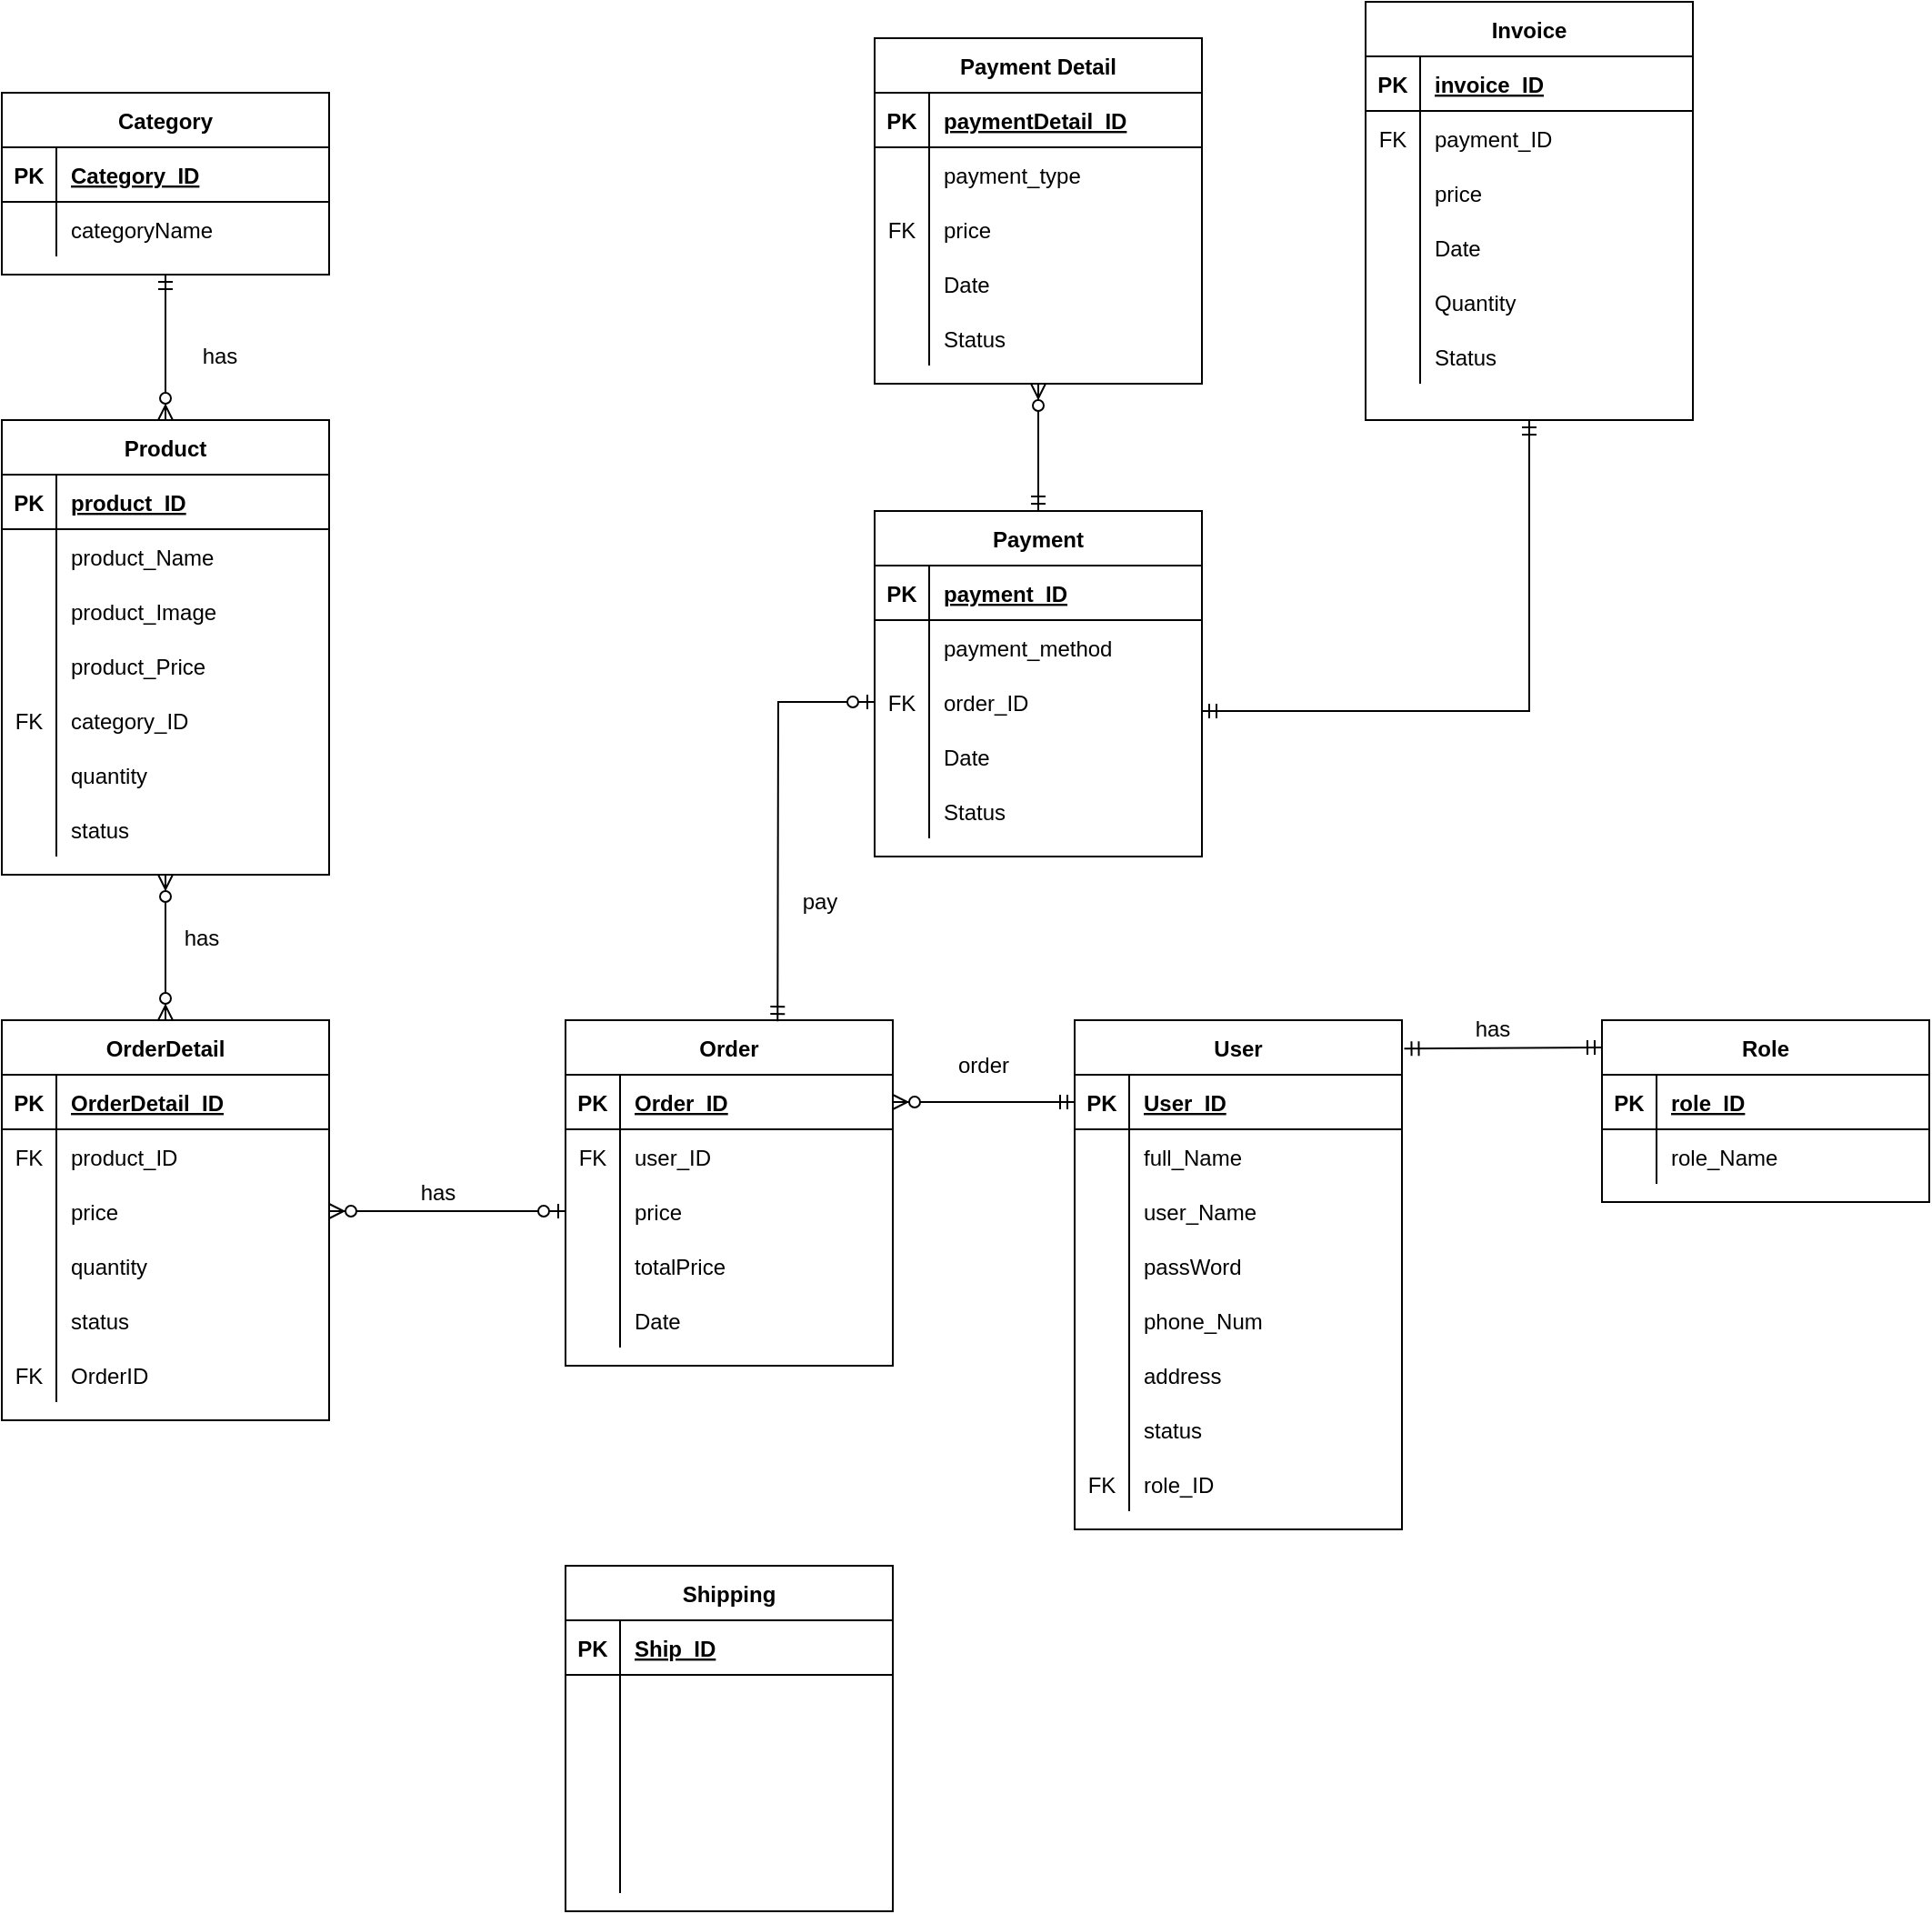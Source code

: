 <mxfile version="20.3.0" type="device"><diagram id="R2lEEEUBdFMjLlhIrx00" name="Page-1"><mxGraphModel dx="2674" dy="2202" grid="1" gridSize="10" guides="1" tooltips="1" connect="1" arrows="1" fold="1" page="1" pageScale="1" pageWidth="850" pageHeight="1100" math="0" shadow="0" extFonts="Permanent Marker^https://fonts.googleapis.com/css?family=Permanent+Marker"><root><mxCell id="0"/><mxCell id="1" parent="0"/><mxCell id="nQHau-YhQtWK9Ta2xFQl-48" value="User" style="shape=table;startSize=30;container=1;collapsible=1;childLayout=tableLayout;fixedRows=1;rowLines=0;fontStyle=1;align=center;resizeLast=1;" parent="1" vertex="1"><mxGeometry x="350" y="90" width="180" height="280" as="geometry"/></mxCell><mxCell id="nQHau-YhQtWK9Ta2xFQl-49" value="" style="shape=tableRow;horizontal=0;startSize=0;swimlaneHead=0;swimlaneBody=0;fillColor=none;collapsible=0;dropTarget=0;points=[[0,0.5],[1,0.5]];portConstraint=eastwest;top=0;left=0;right=0;bottom=1;" parent="nQHau-YhQtWK9Ta2xFQl-48" vertex="1"><mxGeometry y="30" width="180" height="30" as="geometry"/></mxCell><mxCell id="nQHau-YhQtWK9Ta2xFQl-50" value="PK" style="shape=partialRectangle;connectable=0;fillColor=none;top=0;left=0;bottom=0;right=0;fontStyle=1;overflow=hidden;" parent="nQHau-YhQtWK9Ta2xFQl-49" vertex="1"><mxGeometry width="30" height="30" as="geometry"><mxRectangle width="30" height="30" as="alternateBounds"/></mxGeometry></mxCell><mxCell id="nQHau-YhQtWK9Ta2xFQl-51" value="User_ID" style="shape=partialRectangle;connectable=0;fillColor=none;top=0;left=0;bottom=0;right=0;align=left;spacingLeft=6;fontStyle=5;overflow=hidden;" parent="nQHau-YhQtWK9Ta2xFQl-49" vertex="1"><mxGeometry x="30" width="150" height="30" as="geometry"><mxRectangle width="150" height="30" as="alternateBounds"/></mxGeometry></mxCell><mxCell id="nQHau-YhQtWK9Ta2xFQl-52" value="" style="shape=tableRow;horizontal=0;startSize=0;swimlaneHead=0;swimlaneBody=0;fillColor=none;collapsible=0;dropTarget=0;points=[[0,0.5],[1,0.5]];portConstraint=eastwest;top=0;left=0;right=0;bottom=0;" parent="nQHau-YhQtWK9Ta2xFQl-48" vertex="1"><mxGeometry y="60" width="180" height="30" as="geometry"/></mxCell><mxCell id="nQHau-YhQtWK9Ta2xFQl-53" value="" style="shape=partialRectangle;connectable=0;fillColor=none;top=0;left=0;bottom=0;right=0;editable=1;overflow=hidden;" parent="nQHau-YhQtWK9Ta2xFQl-52" vertex="1"><mxGeometry width="30" height="30" as="geometry"><mxRectangle width="30" height="30" as="alternateBounds"/></mxGeometry></mxCell><mxCell id="nQHau-YhQtWK9Ta2xFQl-54" value="full_Name" style="shape=partialRectangle;connectable=0;fillColor=none;top=0;left=0;bottom=0;right=0;align=left;spacingLeft=6;overflow=hidden;" parent="nQHau-YhQtWK9Ta2xFQl-52" vertex="1"><mxGeometry x="30" width="150" height="30" as="geometry"><mxRectangle width="150" height="30" as="alternateBounds"/></mxGeometry></mxCell><mxCell id="nQHau-YhQtWK9Ta2xFQl-55" value="" style="shape=tableRow;horizontal=0;startSize=0;swimlaneHead=0;swimlaneBody=0;fillColor=none;collapsible=0;dropTarget=0;points=[[0,0.5],[1,0.5]];portConstraint=eastwest;top=0;left=0;right=0;bottom=0;" parent="nQHau-YhQtWK9Ta2xFQl-48" vertex="1"><mxGeometry y="90" width="180" height="30" as="geometry"/></mxCell><mxCell id="nQHau-YhQtWK9Ta2xFQl-56" value="" style="shape=partialRectangle;connectable=0;fillColor=none;top=0;left=0;bottom=0;right=0;editable=1;overflow=hidden;" parent="nQHau-YhQtWK9Ta2xFQl-55" vertex="1"><mxGeometry width="30" height="30" as="geometry"><mxRectangle width="30" height="30" as="alternateBounds"/></mxGeometry></mxCell><mxCell id="nQHau-YhQtWK9Ta2xFQl-57" value="user_Name" style="shape=partialRectangle;connectable=0;fillColor=none;top=0;left=0;bottom=0;right=0;align=left;spacingLeft=6;overflow=hidden;" parent="nQHau-YhQtWK9Ta2xFQl-55" vertex="1"><mxGeometry x="30" width="150" height="30" as="geometry"><mxRectangle width="150" height="30" as="alternateBounds"/></mxGeometry></mxCell><mxCell id="nQHau-YhQtWK9Ta2xFQl-58" value="" style="shape=tableRow;horizontal=0;startSize=0;swimlaneHead=0;swimlaneBody=0;fillColor=none;collapsible=0;dropTarget=0;points=[[0,0.5],[1,0.5]];portConstraint=eastwest;top=0;left=0;right=0;bottom=0;" parent="nQHau-YhQtWK9Ta2xFQl-48" vertex="1"><mxGeometry y="120" width="180" height="30" as="geometry"/></mxCell><mxCell id="nQHau-YhQtWK9Ta2xFQl-59" value="" style="shape=partialRectangle;connectable=0;fillColor=none;top=0;left=0;bottom=0;right=0;editable=1;overflow=hidden;" parent="nQHau-YhQtWK9Ta2xFQl-58" vertex="1"><mxGeometry width="30" height="30" as="geometry"><mxRectangle width="30" height="30" as="alternateBounds"/></mxGeometry></mxCell><mxCell id="nQHau-YhQtWK9Ta2xFQl-60" value="passWord" style="shape=partialRectangle;connectable=0;fillColor=none;top=0;left=0;bottom=0;right=0;align=left;spacingLeft=6;overflow=hidden;" parent="nQHau-YhQtWK9Ta2xFQl-58" vertex="1"><mxGeometry x="30" width="150" height="30" as="geometry"><mxRectangle width="150" height="30" as="alternateBounds"/></mxGeometry></mxCell><mxCell id="nQHau-YhQtWK9Ta2xFQl-101" style="shape=tableRow;horizontal=0;startSize=0;swimlaneHead=0;swimlaneBody=0;fillColor=none;collapsible=0;dropTarget=0;points=[[0,0.5],[1,0.5]];portConstraint=eastwest;top=0;left=0;right=0;bottom=0;" parent="nQHau-YhQtWK9Ta2xFQl-48" vertex="1"><mxGeometry y="150" width="180" height="30" as="geometry"/></mxCell><mxCell id="nQHau-YhQtWK9Ta2xFQl-102" style="shape=partialRectangle;connectable=0;fillColor=none;top=0;left=0;bottom=0;right=0;editable=1;overflow=hidden;" parent="nQHau-YhQtWK9Ta2xFQl-101" vertex="1"><mxGeometry width="30" height="30" as="geometry"><mxRectangle width="30" height="30" as="alternateBounds"/></mxGeometry></mxCell><mxCell id="nQHau-YhQtWK9Ta2xFQl-103" value="phone_Num" style="shape=partialRectangle;connectable=0;fillColor=none;top=0;left=0;bottom=0;right=0;align=left;spacingLeft=6;overflow=hidden;" parent="nQHau-YhQtWK9Ta2xFQl-101" vertex="1"><mxGeometry x="30" width="150" height="30" as="geometry"><mxRectangle width="150" height="30" as="alternateBounds"/></mxGeometry></mxCell><mxCell id="nQHau-YhQtWK9Ta2xFQl-114" style="shape=tableRow;horizontal=0;startSize=0;swimlaneHead=0;swimlaneBody=0;fillColor=none;collapsible=0;dropTarget=0;points=[[0,0.5],[1,0.5]];portConstraint=eastwest;top=0;left=0;right=0;bottom=0;" parent="nQHau-YhQtWK9Ta2xFQl-48" vertex="1"><mxGeometry y="180" width="180" height="30" as="geometry"/></mxCell><mxCell id="nQHau-YhQtWK9Ta2xFQl-115" value="" style="shape=partialRectangle;connectable=0;fillColor=none;top=0;left=0;bottom=0;right=0;editable=1;overflow=hidden;" parent="nQHau-YhQtWK9Ta2xFQl-114" vertex="1"><mxGeometry width="30" height="30" as="geometry"><mxRectangle width="30" height="30" as="alternateBounds"/></mxGeometry></mxCell><mxCell id="nQHau-YhQtWK9Ta2xFQl-116" value="address" style="shape=partialRectangle;connectable=0;fillColor=none;top=0;left=0;bottom=0;right=0;align=left;spacingLeft=6;overflow=hidden;" parent="nQHau-YhQtWK9Ta2xFQl-114" vertex="1"><mxGeometry x="30" width="150" height="30" as="geometry"><mxRectangle width="150" height="30" as="alternateBounds"/></mxGeometry></mxCell><mxCell id="nQHau-YhQtWK9Ta2xFQl-243" style="shape=tableRow;horizontal=0;startSize=0;swimlaneHead=0;swimlaneBody=0;fillColor=none;collapsible=0;dropTarget=0;points=[[0,0.5],[1,0.5]];portConstraint=eastwest;top=0;left=0;right=0;bottom=0;" parent="nQHau-YhQtWK9Ta2xFQl-48" vertex="1"><mxGeometry y="210" width="180" height="30" as="geometry"/></mxCell><mxCell id="nQHau-YhQtWK9Ta2xFQl-244" style="shape=partialRectangle;connectable=0;fillColor=none;top=0;left=0;bottom=0;right=0;editable=1;overflow=hidden;" parent="nQHau-YhQtWK9Ta2xFQl-243" vertex="1"><mxGeometry width="30" height="30" as="geometry"><mxRectangle width="30" height="30" as="alternateBounds"/></mxGeometry></mxCell><mxCell id="nQHau-YhQtWK9Ta2xFQl-245" value="status" style="shape=partialRectangle;connectable=0;fillColor=none;top=0;left=0;bottom=0;right=0;align=left;spacingLeft=6;overflow=hidden;" parent="nQHau-YhQtWK9Ta2xFQl-243" vertex="1"><mxGeometry x="30" width="150" height="30" as="geometry"><mxRectangle width="150" height="30" as="alternateBounds"/></mxGeometry></mxCell><mxCell id="5biTeAyFyFYfoX3KLfM2-28" style="shape=tableRow;horizontal=0;startSize=0;swimlaneHead=0;swimlaneBody=0;fillColor=none;collapsible=0;dropTarget=0;points=[[0,0.5],[1,0.5]];portConstraint=eastwest;top=0;left=0;right=0;bottom=0;" parent="nQHau-YhQtWK9Ta2xFQl-48" vertex="1"><mxGeometry y="240" width="180" height="30" as="geometry"/></mxCell><mxCell id="5biTeAyFyFYfoX3KLfM2-29" value="FK" style="shape=partialRectangle;connectable=0;fillColor=none;top=0;left=0;bottom=0;right=0;editable=1;overflow=hidden;" parent="5biTeAyFyFYfoX3KLfM2-28" vertex="1"><mxGeometry width="30" height="30" as="geometry"><mxRectangle width="30" height="30" as="alternateBounds"/></mxGeometry></mxCell><mxCell id="5biTeAyFyFYfoX3KLfM2-30" value="role_ID" style="shape=partialRectangle;connectable=0;fillColor=none;top=0;left=0;bottom=0;right=0;align=left;spacingLeft=6;overflow=hidden;" parent="5biTeAyFyFYfoX3KLfM2-28" vertex="1"><mxGeometry x="30" width="150" height="30" as="geometry"><mxRectangle width="150" height="30" as="alternateBounds"/></mxGeometry></mxCell><mxCell id="nQHau-YhQtWK9Ta2xFQl-162" value="Product" style="shape=table;startSize=30;container=1;collapsible=1;childLayout=tableLayout;fixedRows=1;rowLines=0;fontStyle=1;align=center;resizeLast=1;" parent="1" vertex="1"><mxGeometry x="-240" y="-240" width="180" height="250" as="geometry"/></mxCell><mxCell id="nQHau-YhQtWK9Ta2xFQl-163" value="" style="shape=tableRow;horizontal=0;startSize=0;swimlaneHead=0;swimlaneBody=0;fillColor=none;collapsible=0;dropTarget=0;points=[[0,0.5],[1,0.5]];portConstraint=eastwest;top=0;left=0;right=0;bottom=1;" parent="nQHau-YhQtWK9Ta2xFQl-162" vertex="1"><mxGeometry y="30" width="180" height="30" as="geometry"/></mxCell><mxCell id="nQHau-YhQtWK9Ta2xFQl-164" value="PK" style="shape=partialRectangle;connectable=0;fillColor=none;top=0;left=0;bottom=0;right=0;fontStyle=1;overflow=hidden;" parent="nQHau-YhQtWK9Ta2xFQl-163" vertex="1"><mxGeometry width="30" height="30" as="geometry"><mxRectangle width="30" height="30" as="alternateBounds"/></mxGeometry></mxCell><mxCell id="nQHau-YhQtWK9Ta2xFQl-165" value="product_ID" style="shape=partialRectangle;connectable=0;fillColor=none;top=0;left=0;bottom=0;right=0;align=left;spacingLeft=6;fontStyle=5;overflow=hidden;" parent="nQHau-YhQtWK9Ta2xFQl-163" vertex="1"><mxGeometry x="30" width="150" height="30" as="geometry"><mxRectangle width="150" height="30" as="alternateBounds"/></mxGeometry></mxCell><mxCell id="nQHau-YhQtWK9Ta2xFQl-166" value="" style="shape=tableRow;horizontal=0;startSize=0;swimlaneHead=0;swimlaneBody=0;fillColor=none;collapsible=0;dropTarget=0;points=[[0,0.5],[1,0.5]];portConstraint=eastwest;top=0;left=0;right=0;bottom=0;" parent="nQHau-YhQtWK9Ta2xFQl-162" vertex="1"><mxGeometry y="60" width="180" height="30" as="geometry"/></mxCell><mxCell id="nQHau-YhQtWK9Ta2xFQl-167" value="" style="shape=partialRectangle;connectable=0;fillColor=none;top=0;left=0;bottom=0;right=0;editable=1;overflow=hidden;" parent="nQHau-YhQtWK9Ta2xFQl-166" vertex="1"><mxGeometry width="30" height="30" as="geometry"><mxRectangle width="30" height="30" as="alternateBounds"/></mxGeometry></mxCell><mxCell id="nQHau-YhQtWK9Ta2xFQl-168" value="product_Name" style="shape=partialRectangle;connectable=0;fillColor=none;top=0;left=0;bottom=0;right=0;align=left;spacingLeft=6;overflow=hidden;" parent="nQHau-YhQtWK9Ta2xFQl-166" vertex="1"><mxGeometry x="30" width="150" height="30" as="geometry"><mxRectangle width="150" height="30" as="alternateBounds"/></mxGeometry></mxCell><mxCell id="6aKstSNn5CZOHuJnrROP-1" style="shape=tableRow;horizontal=0;startSize=0;swimlaneHead=0;swimlaneBody=0;fillColor=none;collapsible=0;dropTarget=0;points=[[0,0.5],[1,0.5]];portConstraint=eastwest;top=0;left=0;right=0;bottom=0;" parent="nQHau-YhQtWK9Ta2xFQl-162" vertex="1"><mxGeometry y="90" width="180" height="30" as="geometry"/></mxCell><mxCell id="6aKstSNn5CZOHuJnrROP-2" style="shape=partialRectangle;connectable=0;fillColor=none;top=0;left=0;bottom=0;right=0;editable=1;overflow=hidden;" parent="6aKstSNn5CZOHuJnrROP-1" vertex="1"><mxGeometry width="30" height="30" as="geometry"><mxRectangle width="30" height="30" as="alternateBounds"/></mxGeometry></mxCell><mxCell id="6aKstSNn5CZOHuJnrROP-3" value="product_Image" style="shape=partialRectangle;connectable=0;fillColor=none;top=0;left=0;bottom=0;right=0;align=left;spacingLeft=6;overflow=hidden;" parent="6aKstSNn5CZOHuJnrROP-1" vertex="1"><mxGeometry x="30" width="150" height="30" as="geometry"><mxRectangle width="150" height="30" as="alternateBounds"/></mxGeometry></mxCell><mxCell id="nQHau-YhQtWK9Ta2xFQl-169" value="" style="shape=tableRow;horizontal=0;startSize=0;swimlaneHead=0;swimlaneBody=0;fillColor=none;collapsible=0;dropTarget=0;points=[[0,0.5],[1,0.5]];portConstraint=eastwest;top=0;left=0;right=0;bottom=0;" parent="nQHau-YhQtWK9Ta2xFQl-162" vertex="1"><mxGeometry y="120" width="180" height="30" as="geometry"/></mxCell><mxCell id="nQHau-YhQtWK9Ta2xFQl-170" value="" style="shape=partialRectangle;connectable=0;fillColor=none;top=0;left=0;bottom=0;right=0;editable=1;overflow=hidden;" parent="nQHau-YhQtWK9Ta2xFQl-169" vertex="1"><mxGeometry width="30" height="30" as="geometry"><mxRectangle width="30" height="30" as="alternateBounds"/></mxGeometry></mxCell><mxCell id="nQHau-YhQtWK9Ta2xFQl-171" value="product_Price" style="shape=partialRectangle;connectable=0;fillColor=none;top=0;left=0;bottom=0;right=0;align=left;spacingLeft=6;overflow=hidden;" parent="nQHau-YhQtWK9Ta2xFQl-169" vertex="1"><mxGeometry x="30" width="150" height="30" as="geometry"><mxRectangle width="150" height="30" as="alternateBounds"/></mxGeometry></mxCell><mxCell id="nQHau-YhQtWK9Ta2xFQl-236" style="shape=tableRow;horizontal=0;startSize=0;swimlaneHead=0;swimlaneBody=0;fillColor=none;collapsible=0;dropTarget=0;points=[[0,0.5],[1,0.5]];portConstraint=eastwest;top=0;left=0;right=0;bottom=0;" parent="nQHau-YhQtWK9Ta2xFQl-162" vertex="1"><mxGeometry y="150" width="180" height="30" as="geometry"/></mxCell><mxCell id="nQHau-YhQtWK9Ta2xFQl-237" value="FK" style="shape=partialRectangle;connectable=0;fillColor=none;top=0;left=0;bottom=0;right=0;editable=1;overflow=hidden;" parent="nQHau-YhQtWK9Ta2xFQl-236" vertex="1"><mxGeometry width="30" height="30" as="geometry"><mxRectangle width="30" height="30" as="alternateBounds"/></mxGeometry></mxCell><mxCell id="nQHau-YhQtWK9Ta2xFQl-238" value="category_ID" style="shape=partialRectangle;connectable=0;fillColor=none;top=0;left=0;bottom=0;right=0;align=left;spacingLeft=6;overflow=hidden;" parent="nQHau-YhQtWK9Ta2xFQl-236" vertex="1"><mxGeometry x="30" width="150" height="30" as="geometry"><mxRectangle width="150" height="30" as="alternateBounds"/></mxGeometry></mxCell><mxCell id="5biTeAyFyFYfoX3KLfM2-84" style="shape=tableRow;horizontal=0;startSize=0;swimlaneHead=0;swimlaneBody=0;fillColor=none;collapsible=0;dropTarget=0;points=[[0,0.5],[1,0.5]];portConstraint=eastwest;top=0;left=0;right=0;bottom=0;" parent="nQHau-YhQtWK9Ta2xFQl-162" vertex="1"><mxGeometry y="180" width="180" height="30" as="geometry"/></mxCell><mxCell id="5biTeAyFyFYfoX3KLfM2-85" style="shape=partialRectangle;connectable=0;fillColor=none;top=0;left=0;bottom=0;right=0;editable=1;overflow=hidden;" parent="5biTeAyFyFYfoX3KLfM2-84" vertex="1"><mxGeometry width="30" height="30" as="geometry"><mxRectangle width="30" height="30" as="alternateBounds"/></mxGeometry></mxCell><mxCell id="5biTeAyFyFYfoX3KLfM2-86" value="quantity" style="shape=partialRectangle;connectable=0;fillColor=none;top=0;left=0;bottom=0;right=0;align=left;spacingLeft=6;overflow=hidden;" parent="5biTeAyFyFYfoX3KLfM2-84" vertex="1"><mxGeometry x="30" width="150" height="30" as="geometry"><mxRectangle width="150" height="30" as="alternateBounds"/></mxGeometry></mxCell><mxCell id="5biTeAyFyFYfoX3KLfM2-81" style="shape=tableRow;horizontal=0;startSize=0;swimlaneHead=0;swimlaneBody=0;fillColor=none;collapsible=0;dropTarget=0;points=[[0,0.5],[1,0.5]];portConstraint=eastwest;top=0;left=0;right=0;bottom=0;" parent="nQHau-YhQtWK9Ta2xFQl-162" vertex="1"><mxGeometry y="210" width="180" height="30" as="geometry"/></mxCell><mxCell id="5biTeAyFyFYfoX3KLfM2-82" style="shape=partialRectangle;connectable=0;fillColor=none;top=0;left=0;bottom=0;right=0;editable=1;overflow=hidden;" parent="5biTeAyFyFYfoX3KLfM2-81" vertex="1"><mxGeometry width="30" height="30" as="geometry"><mxRectangle width="30" height="30" as="alternateBounds"/></mxGeometry></mxCell><mxCell id="5biTeAyFyFYfoX3KLfM2-83" value="status" style="shape=partialRectangle;connectable=0;fillColor=none;top=0;left=0;bottom=0;right=0;align=left;spacingLeft=6;overflow=hidden;" parent="5biTeAyFyFYfoX3KLfM2-81" vertex="1"><mxGeometry x="30" width="150" height="30" as="geometry"><mxRectangle width="150" height="30" as="alternateBounds"/></mxGeometry></mxCell><mxCell id="nQHau-YhQtWK9Ta2xFQl-200" value="has" style="text;html=1;strokeColor=none;fillColor=none;align=center;verticalAlign=middle;whiteSpace=wrap;rounded=0;rotation=0;" parent="1" vertex="1"><mxGeometry x="550" y="80" width="60" height="30" as="geometry"/></mxCell><mxCell id="nQHau-YhQtWK9Ta2xFQl-204" value="Category" style="shape=table;startSize=30;container=1;collapsible=1;childLayout=tableLayout;fixedRows=1;rowLines=0;fontStyle=1;align=center;resizeLast=1;" parent="1" vertex="1"><mxGeometry x="-240" y="-420" width="180" height="100" as="geometry"/></mxCell><mxCell id="nQHau-YhQtWK9Ta2xFQl-205" value="" style="shape=tableRow;horizontal=0;startSize=0;swimlaneHead=0;swimlaneBody=0;fillColor=none;collapsible=0;dropTarget=0;points=[[0,0.5],[1,0.5]];portConstraint=eastwest;top=0;left=0;right=0;bottom=1;" parent="nQHau-YhQtWK9Ta2xFQl-204" vertex="1"><mxGeometry y="30" width="180" height="30" as="geometry"/></mxCell><mxCell id="nQHau-YhQtWK9Ta2xFQl-206" value="PK" style="shape=partialRectangle;connectable=0;fillColor=none;top=0;left=0;bottom=0;right=0;fontStyle=1;overflow=hidden;" parent="nQHau-YhQtWK9Ta2xFQl-205" vertex="1"><mxGeometry width="30" height="30" as="geometry"><mxRectangle width="30" height="30" as="alternateBounds"/></mxGeometry></mxCell><mxCell id="nQHau-YhQtWK9Ta2xFQl-207" value="Category_ID" style="shape=partialRectangle;connectable=0;fillColor=none;top=0;left=0;bottom=0;right=0;align=left;spacingLeft=6;fontStyle=5;overflow=hidden;" parent="nQHau-YhQtWK9Ta2xFQl-205" vertex="1"><mxGeometry x="30" width="150" height="30" as="geometry"><mxRectangle width="150" height="30" as="alternateBounds"/></mxGeometry></mxCell><mxCell id="nQHau-YhQtWK9Ta2xFQl-208" value="" style="shape=tableRow;horizontal=0;startSize=0;swimlaneHead=0;swimlaneBody=0;fillColor=none;collapsible=0;dropTarget=0;points=[[0,0.5],[1,0.5]];portConstraint=eastwest;top=0;left=0;right=0;bottom=0;" parent="nQHau-YhQtWK9Ta2xFQl-204" vertex="1"><mxGeometry y="60" width="180" height="30" as="geometry"/></mxCell><mxCell id="nQHau-YhQtWK9Ta2xFQl-209" value="" style="shape=partialRectangle;connectable=0;fillColor=none;top=0;left=0;bottom=0;right=0;editable=1;overflow=hidden;" parent="nQHau-YhQtWK9Ta2xFQl-208" vertex="1"><mxGeometry width="30" height="30" as="geometry"><mxRectangle width="30" height="30" as="alternateBounds"/></mxGeometry></mxCell><mxCell id="nQHau-YhQtWK9Ta2xFQl-210" value="categoryName" style="shape=partialRectangle;connectable=0;fillColor=none;top=0;left=0;bottom=0;right=0;align=left;spacingLeft=6;overflow=hidden;" parent="nQHau-YhQtWK9Ta2xFQl-208" vertex="1"><mxGeometry x="30" width="150" height="30" as="geometry"><mxRectangle width="150" height="30" as="alternateBounds"/></mxGeometry></mxCell><mxCell id="nQHau-YhQtWK9Ta2xFQl-219" value="Payment" style="shape=table;startSize=30;container=1;collapsible=1;childLayout=tableLayout;fixedRows=1;rowLines=0;fontStyle=1;align=center;resizeLast=1;" parent="1" vertex="1"><mxGeometry x="240" y="-190" width="180" height="190" as="geometry"/></mxCell><mxCell id="nQHau-YhQtWK9Ta2xFQl-220" value="" style="shape=tableRow;horizontal=0;startSize=0;swimlaneHead=0;swimlaneBody=0;fillColor=none;collapsible=0;dropTarget=0;points=[[0,0.5],[1,0.5]];portConstraint=eastwest;top=0;left=0;right=0;bottom=1;" parent="nQHau-YhQtWK9Ta2xFQl-219" vertex="1"><mxGeometry y="30" width="180" height="30" as="geometry"/></mxCell><mxCell id="nQHau-YhQtWK9Ta2xFQl-221" value="PK" style="shape=partialRectangle;connectable=0;fillColor=none;top=0;left=0;bottom=0;right=0;fontStyle=1;overflow=hidden;" parent="nQHau-YhQtWK9Ta2xFQl-220" vertex="1"><mxGeometry width="30" height="30" as="geometry"><mxRectangle width="30" height="30" as="alternateBounds"/></mxGeometry></mxCell><mxCell id="nQHau-YhQtWK9Ta2xFQl-222" value="payment_ID" style="shape=partialRectangle;connectable=0;fillColor=none;top=0;left=0;bottom=0;right=0;align=left;spacingLeft=6;fontStyle=5;overflow=hidden;" parent="nQHau-YhQtWK9Ta2xFQl-220" vertex="1"><mxGeometry x="30" width="150" height="30" as="geometry"><mxRectangle width="150" height="30" as="alternateBounds"/></mxGeometry></mxCell><mxCell id="nQHau-YhQtWK9Ta2xFQl-223" value="" style="shape=tableRow;horizontal=0;startSize=0;swimlaneHead=0;swimlaneBody=0;fillColor=none;collapsible=0;dropTarget=0;points=[[0,0.5],[1,0.5]];portConstraint=eastwest;top=0;left=0;right=0;bottom=0;" parent="nQHau-YhQtWK9Ta2xFQl-219" vertex="1"><mxGeometry y="60" width="180" height="30" as="geometry"/></mxCell><mxCell id="nQHau-YhQtWK9Ta2xFQl-224" value="" style="shape=partialRectangle;connectable=0;fillColor=none;top=0;left=0;bottom=0;right=0;editable=1;overflow=hidden;" parent="nQHau-YhQtWK9Ta2xFQl-223" vertex="1"><mxGeometry width="30" height="30" as="geometry"><mxRectangle width="30" height="30" as="alternateBounds"/></mxGeometry></mxCell><mxCell id="nQHau-YhQtWK9Ta2xFQl-225" value="payment_method" style="shape=partialRectangle;connectable=0;fillColor=none;top=0;left=0;bottom=0;right=0;align=left;spacingLeft=6;overflow=hidden;" parent="nQHau-YhQtWK9Ta2xFQl-223" vertex="1"><mxGeometry x="30" width="150" height="30" as="geometry"><mxRectangle width="150" height="30" as="alternateBounds"/></mxGeometry></mxCell><mxCell id="nQHau-YhQtWK9Ta2xFQl-226" value="" style="shape=tableRow;horizontal=0;startSize=0;swimlaneHead=0;swimlaneBody=0;fillColor=none;collapsible=0;dropTarget=0;points=[[0,0.5],[1,0.5]];portConstraint=eastwest;top=0;left=0;right=0;bottom=0;" parent="nQHau-YhQtWK9Ta2xFQl-219" vertex="1"><mxGeometry y="90" width="180" height="30" as="geometry"/></mxCell><mxCell id="nQHau-YhQtWK9Ta2xFQl-227" value="FK" style="shape=partialRectangle;connectable=0;fillColor=none;top=0;left=0;bottom=0;right=0;editable=1;overflow=hidden;" parent="nQHau-YhQtWK9Ta2xFQl-226" vertex="1"><mxGeometry width="30" height="30" as="geometry"><mxRectangle width="30" height="30" as="alternateBounds"/></mxGeometry></mxCell><mxCell id="nQHau-YhQtWK9Ta2xFQl-228" value="order_ID" style="shape=partialRectangle;connectable=0;fillColor=none;top=0;left=0;bottom=0;right=0;align=left;spacingLeft=6;overflow=hidden;" parent="nQHau-YhQtWK9Ta2xFQl-226" vertex="1"><mxGeometry x="30" width="150" height="30" as="geometry"><mxRectangle width="150" height="30" as="alternateBounds"/></mxGeometry></mxCell><mxCell id="nQHau-YhQtWK9Ta2xFQl-271" style="shape=tableRow;horizontal=0;startSize=0;swimlaneHead=0;swimlaneBody=0;fillColor=none;collapsible=0;dropTarget=0;points=[[0,0.5],[1,0.5]];portConstraint=eastwest;top=0;left=0;right=0;bottom=0;" parent="nQHau-YhQtWK9Ta2xFQl-219" vertex="1"><mxGeometry y="120" width="180" height="30" as="geometry"/></mxCell><mxCell id="nQHau-YhQtWK9Ta2xFQl-272" value="" style="shape=partialRectangle;connectable=0;fillColor=none;top=0;left=0;bottom=0;right=0;editable=1;overflow=hidden;" parent="nQHau-YhQtWK9Ta2xFQl-271" vertex="1"><mxGeometry width="30" height="30" as="geometry"><mxRectangle width="30" height="30" as="alternateBounds"/></mxGeometry></mxCell><mxCell id="nQHau-YhQtWK9Ta2xFQl-273" value="Date" style="shape=partialRectangle;connectable=0;fillColor=none;top=0;left=0;bottom=0;right=0;align=left;spacingLeft=6;overflow=hidden;" parent="nQHau-YhQtWK9Ta2xFQl-271" vertex="1"><mxGeometry x="30" width="150" height="30" as="geometry"><mxRectangle width="150" height="30" as="alternateBounds"/></mxGeometry></mxCell><mxCell id="B22pRPwvncprZ_bNEkT2-1" style="shape=tableRow;horizontal=0;startSize=0;swimlaneHead=0;swimlaneBody=0;fillColor=none;collapsible=0;dropTarget=0;points=[[0,0.5],[1,0.5]];portConstraint=eastwest;top=0;left=0;right=0;bottom=0;" parent="nQHau-YhQtWK9Ta2xFQl-219" vertex="1"><mxGeometry y="150" width="180" height="30" as="geometry"/></mxCell><mxCell id="B22pRPwvncprZ_bNEkT2-2" style="shape=partialRectangle;connectable=0;fillColor=none;top=0;left=0;bottom=0;right=0;editable=1;overflow=hidden;" parent="B22pRPwvncprZ_bNEkT2-1" vertex="1"><mxGeometry width="30" height="30" as="geometry"><mxRectangle width="30" height="30" as="alternateBounds"/></mxGeometry></mxCell><mxCell id="B22pRPwvncprZ_bNEkT2-3" value="Status" style="shape=partialRectangle;connectable=0;fillColor=none;top=0;left=0;bottom=0;right=0;align=left;spacingLeft=6;overflow=hidden;" parent="B22pRPwvncprZ_bNEkT2-1" vertex="1"><mxGeometry x="30" width="150" height="30" as="geometry"><mxRectangle width="150" height="30" as="alternateBounds"/></mxGeometry></mxCell><mxCell id="nQHau-YhQtWK9Ta2xFQl-239" style="edgeStyle=none;rounded=0;orthogonalLoop=1;jettySize=auto;html=1;exitX=0.5;exitY=0;exitDx=0;exitDy=0;" parent="1" source="nQHau-YhQtWK9Ta2xFQl-204" target="nQHau-YhQtWK9Ta2xFQl-204" edge="1"><mxGeometry relative="1" as="geometry"/></mxCell><mxCell id="nQHau-YhQtWK9Ta2xFQl-255" value="OrderDetail" style="shape=table;startSize=30;container=1;collapsible=1;childLayout=tableLayout;fixedRows=1;rowLines=0;fontStyle=1;align=center;resizeLast=1;" parent="1" vertex="1"><mxGeometry x="-240" y="90" width="180" height="220" as="geometry"/></mxCell><mxCell id="nQHau-YhQtWK9Ta2xFQl-256" value="" style="shape=tableRow;horizontal=0;startSize=0;swimlaneHead=0;swimlaneBody=0;fillColor=none;collapsible=0;dropTarget=0;points=[[0,0.5],[1,0.5]];portConstraint=eastwest;top=0;left=0;right=0;bottom=1;" parent="nQHau-YhQtWK9Ta2xFQl-255" vertex="1"><mxGeometry y="30" width="180" height="30" as="geometry"/></mxCell><mxCell id="nQHau-YhQtWK9Ta2xFQl-257" value="PK" style="shape=partialRectangle;connectable=0;fillColor=none;top=0;left=0;bottom=0;right=0;fontStyle=1;overflow=hidden;" parent="nQHau-YhQtWK9Ta2xFQl-256" vertex="1"><mxGeometry width="30" height="30" as="geometry"><mxRectangle width="30" height="30" as="alternateBounds"/></mxGeometry></mxCell><mxCell id="nQHau-YhQtWK9Ta2xFQl-258" value="OrderDetail_ID" style="shape=partialRectangle;connectable=0;fillColor=none;top=0;left=0;bottom=0;right=0;align=left;spacingLeft=6;fontStyle=5;overflow=hidden;" parent="nQHau-YhQtWK9Ta2xFQl-256" vertex="1"><mxGeometry x="30" width="150" height="30" as="geometry"><mxRectangle width="150" height="30" as="alternateBounds"/></mxGeometry></mxCell><mxCell id="nQHau-YhQtWK9Ta2xFQl-259" value="" style="shape=tableRow;horizontal=0;startSize=0;swimlaneHead=0;swimlaneBody=0;fillColor=none;collapsible=0;dropTarget=0;points=[[0,0.5],[1,0.5]];portConstraint=eastwest;top=0;left=0;right=0;bottom=0;" parent="nQHau-YhQtWK9Ta2xFQl-255" vertex="1"><mxGeometry y="60" width="180" height="30" as="geometry"/></mxCell><mxCell id="nQHau-YhQtWK9Ta2xFQl-260" value="FK" style="shape=partialRectangle;connectable=0;fillColor=none;top=0;left=0;bottom=0;right=0;editable=1;overflow=hidden;" parent="nQHau-YhQtWK9Ta2xFQl-259" vertex="1"><mxGeometry width="30" height="30" as="geometry"><mxRectangle width="30" height="30" as="alternateBounds"/></mxGeometry></mxCell><mxCell id="nQHau-YhQtWK9Ta2xFQl-261" value="product_ID" style="shape=partialRectangle;connectable=0;fillColor=none;top=0;left=0;bottom=0;right=0;align=left;spacingLeft=6;overflow=hidden;" parent="nQHau-YhQtWK9Ta2xFQl-259" vertex="1"><mxGeometry x="30" width="150" height="30" as="geometry"><mxRectangle width="150" height="30" as="alternateBounds"/></mxGeometry></mxCell><mxCell id="nQHau-YhQtWK9Ta2xFQl-262" value="" style="shape=tableRow;horizontal=0;startSize=0;swimlaneHead=0;swimlaneBody=0;fillColor=none;collapsible=0;dropTarget=0;points=[[0,0.5],[1,0.5]];portConstraint=eastwest;top=0;left=0;right=0;bottom=0;" parent="nQHau-YhQtWK9Ta2xFQl-255" vertex="1"><mxGeometry y="90" width="180" height="30" as="geometry"/></mxCell><mxCell id="nQHau-YhQtWK9Ta2xFQl-263" value="" style="shape=partialRectangle;connectable=0;fillColor=none;top=0;left=0;bottom=0;right=0;editable=1;overflow=hidden;" parent="nQHau-YhQtWK9Ta2xFQl-262" vertex="1"><mxGeometry width="30" height="30" as="geometry"><mxRectangle width="30" height="30" as="alternateBounds"/></mxGeometry></mxCell><mxCell id="nQHau-YhQtWK9Ta2xFQl-264" value="price" style="shape=partialRectangle;connectable=0;fillColor=none;top=0;left=0;bottom=0;right=0;align=left;spacingLeft=6;overflow=hidden;" parent="nQHau-YhQtWK9Ta2xFQl-262" vertex="1"><mxGeometry x="30" width="150" height="30" as="geometry"><mxRectangle width="150" height="30" as="alternateBounds"/></mxGeometry></mxCell><mxCell id="nQHau-YhQtWK9Ta2xFQl-265" value="" style="shape=tableRow;horizontal=0;startSize=0;swimlaneHead=0;swimlaneBody=0;fillColor=none;collapsible=0;dropTarget=0;points=[[0,0.5],[1,0.5]];portConstraint=eastwest;top=0;left=0;right=0;bottom=0;" parent="nQHau-YhQtWK9Ta2xFQl-255" vertex="1"><mxGeometry y="120" width="180" height="30" as="geometry"/></mxCell><mxCell id="nQHau-YhQtWK9Ta2xFQl-266" value="" style="shape=partialRectangle;connectable=0;fillColor=none;top=0;left=0;bottom=0;right=0;editable=1;overflow=hidden;" parent="nQHau-YhQtWK9Ta2xFQl-265" vertex="1"><mxGeometry width="30" height="30" as="geometry"><mxRectangle width="30" height="30" as="alternateBounds"/></mxGeometry></mxCell><mxCell id="nQHau-YhQtWK9Ta2xFQl-267" value="quantity" style="shape=partialRectangle;connectable=0;fillColor=none;top=0;left=0;bottom=0;right=0;align=left;spacingLeft=6;overflow=hidden;" parent="nQHau-YhQtWK9Ta2xFQl-265" vertex="1"><mxGeometry x="30" width="150" height="30" as="geometry"><mxRectangle width="150" height="30" as="alternateBounds"/></mxGeometry></mxCell><mxCell id="nQHau-YhQtWK9Ta2xFQl-268" style="shape=tableRow;horizontal=0;startSize=0;swimlaneHead=0;swimlaneBody=0;fillColor=none;collapsible=0;dropTarget=0;points=[[0,0.5],[1,0.5]];portConstraint=eastwest;top=0;left=0;right=0;bottom=0;" parent="nQHau-YhQtWK9Ta2xFQl-255" vertex="1"><mxGeometry y="150" width="180" height="30" as="geometry"/></mxCell><mxCell id="nQHau-YhQtWK9Ta2xFQl-269" style="shape=partialRectangle;connectable=0;fillColor=none;top=0;left=0;bottom=0;right=0;editable=1;overflow=hidden;" parent="nQHau-YhQtWK9Ta2xFQl-268" vertex="1"><mxGeometry width="30" height="30" as="geometry"><mxRectangle width="30" height="30" as="alternateBounds"/></mxGeometry></mxCell><mxCell id="nQHau-YhQtWK9Ta2xFQl-270" value="status" style="shape=partialRectangle;connectable=0;fillColor=none;top=0;left=0;bottom=0;right=0;align=left;spacingLeft=6;overflow=hidden;" parent="nQHau-YhQtWK9Ta2xFQl-268" vertex="1"><mxGeometry x="30" width="150" height="30" as="geometry"><mxRectangle width="150" height="30" as="alternateBounds"/></mxGeometry></mxCell><mxCell id="5biTeAyFyFYfoX3KLfM2-78" style="shape=tableRow;horizontal=0;startSize=0;swimlaneHead=0;swimlaneBody=0;fillColor=none;collapsible=0;dropTarget=0;points=[[0,0.5],[1,0.5]];portConstraint=eastwest;top=0;left=0;right=0;bottom=0;" parent="nQHau-YhQtWK9Ta2xFQl-255" vertex="1"><mxGeometry y="180" width="180" height="30" as="geometry"/></mxCell><mxCell id="5biTeAyFyFYfoX3KLfM2-79" value="FK" style="shape=partialRectangle;connectable=0;fillColor=none;top=0;left=0;bottom=0;right=0;editable=1;overflow=hidden;" parent="5biTeAyFyFYfoX3KLfM2-78" vertex="1"><mxGeometry width="30" height="30" as="geometry"><mxRectangle width="30" height="30" as="alternateBounds"/></mxGeometry></mxCell><mxCell id="5biTeAyFyFYfoX3KLfM2-80" value="OrderID" style="shape=partialRectangle;connectable=0;fillColor=none;top=0;left=0;bottom=0;right=0;align=left;spacingLeft=6;overflow=hidden;" parent="5biTeAyFyFYfoX3KLfM2-78" vertex="1"><mxGeometry x="30" width="150" height="30" as="geometry"><mxRectangle width="150" height="30" as="alternateBounds"/></mxGeometry></mxCell><mxCell id="5biTeAyFyFYfoX3KLfM2-3" value="Role" style="shape=table;startSize=30;container=1;collapsible=1;childLayout=tableLayout;fixedRows=1;rowLines=0;fontStyle=1;align=center;resizeLast=1;" parent="1" vertex="1"><mxGeometry x="640" y="90" width="180" height="100" as="geometry"/></mxCell><mxCell id="5biTeAyFyFYfoX3KLfM2-4" value="" style="shape=tableRow;horizontal=0;startSize=0;swimlaneHead=0;swimlaneBody=0;fillColor=none;collapsible=0;dropTarget=0;points=[[0,0.5],[1,0.5]];portConstraint=eastwest;top=0;left=0;right=0;bottom=1;" parent="5biTeAyFyFYfoX3KLfM2-3" vertex="1"><mxGeometry y="30" width="180" height="30" as="geometry"/></mxCell><mxCell id="5biTeAyFyFYfoX3KLfM2-5" value="PK" style="shape=partialRectangle;connectable=0;fillColor=none;top=0;left=0;bottom=0;right=0;fontStyle=1;overflow=hidden;" parent="5biTeAyFyFYfoX3KLfM2-4" vertex="1"><mxGeometry width="30" height="30" as="geometry"><mxRectangle width="30" height="30" as="alternateBounds"/></mxGeometry></mxCell><mxCell id="5biTeAyFyFYfoX3KLfM2-6" value="role_ID" style="shape=partialRectangle;connectable=0;fillColor=none;top=0;left=0;bottom=0;right=0;align=left;spacingLeft=6;fontStyle=5;overflow=hidden;" parent="5biTeAyFyFYfoX3KLfM2-4" vertex="1"><mxGeometry x="30" width="150" height="30" as="geometry"><mxRectangle width="150" height="30" as="alternateBounds"/></mxGeometry></mxCell><mxCell id="5biTeAyFyFYfoX3KLfM2-7" value="" style="shape=tableRow;horizontal=0;startSize=0;swimlaneHead=0;swimlaneBody=0;fillColor=none;collapsible=0;dropTarget=0;points=[[0,0.5],[1,0.5]];portConstraint=eastwest;top=0;left=0;right=0;bottom=0;" parent="5biTeAyFyFYfoX3KLfM2-3" vertex="1"><mxGeometry y="60" width="180" height="30" as="geometry"/></mxCell><mxCell id="5biTeAyFyFYfoX3KLfM2-8" value="" style="shape=partialRectangle;connectable=0;fillColor=none;top=0;left=0;bottom=0;right=0;editable=1;overflow=hidden;" parent="5biTeAyFyFYfoX3KLfM2-7" vertex="1"><mxGeometry width="30" height="30" as="geometry"><mxRectangle width="30" height="30" as="alternateBounds"/></mxGeometry></mxCell><mxCell id="5biTeAyFyFYfoX3KLfM2-9" value="role_Name" style="shape=partialRectangle;connectable=0;fillColor=none;top=0;left=0;bottom=0;right=0;align=left;spacingLeft=6;overflow=hidden;" parent="5biTeAyFyFYfoX3KLfM2-7" vertex="1"><mxGeometry x="30" width="150" height="30" as="geometry"><mxRectangle width="150" height="30" as="alternateBounds"/></mxGeometry></mxCell><mxCell id="5biTeAyFyFYfoX3KLfM2-32" value="" style="fontSize=12;html=1;endArrow=ERmandOne;startArrow=ERmandOne;rounded=0;exitX=1.007;exitY=0.056;exitDx=0;exitDy=0;exitPerimeter=0;" parent="1" source="nQHau-YhQtWK9Ta2xFQl-48" edge="1"><mxGeometry width="100" height="100" relative="1" as="geometry"><mxPoint x="540" y="205" as="sourcePoint"/><mxPoint x="640" y="105" as="targetPoint"/></mxGeometry></mxCell><mxCell id="5biTeAyFyFYfoX3KLfM2-58" value="Order" style="shape=table;startSize=30;container=1;collapsible=1;childLayout=tableLayout;fixedRows=1;rowLines=0;fontStyle=1;align=center;resizeLast=1;" parent="1" vertex="1"><mxGeometry x="70" y="90" width="180" height="190" as="geometry"/></mxCell><mxCell id="5biTeAyFyFYfoX3KLfM2-59" value="" style="shape=tableRow;horizontal=0;startSize=0;swimlaneHead=0;swimlaneBody=0;fillColor=none;collapsible=0;dropTarget=0;points=[[0,0.5],[1,0.5]];portConstraint=eastwest;top=0;left=0;right=0;bottom=1;" parent="5biTeAyFyFYfoX3KLfM2-58" vertex="1"><mxGeometry y="30" width="180" height="30" as="geometry"/></mxCell><mxCell id="5biTeAyFyFYfoX3KLfM2-60" value="PK" style="shape=partialRectangle;connectable=0;fillColor=none;top=0;left=0;bottom=0;right=0;fontStyle=1;overflow=hidden;" parent="5biTeAyFyFYfoX3KLfM2-59" vertex="1"><mxGeometry width="30" height="30" as="geometry"><mxRectangle width="30" height="30" as="alternateBounds"/></mxGeometry></mxCell><mxCell id="5biTeAyFyFYfoX3KLfM2-61" value="Order_ID" style="shape=partialRectangle;connectable=0;fillColor=none;top=0;left=0;bottom=0;right=0;align=left;spacingLeft=6;fontStyle=5;overflow=hidden;" parent="5biTeAyFyFYfoX3KLfM2-59" vertex="1"><mxGeometry x="30" width="150" height="30" as="geometry"><mxRectangle width="150" height="30" as="alternateBounds"/></mxGeometry></mxCell><mxCell id="5biTeAyFyFYfoX3KLfM2-65" value="" style="shape=tableRow;horizontal=0;startSize=0;swimlaneHead=0;swimlaneBody=0;fillColor=none;collapsible=0;dropTarget=0;points=[[0,0.5],[1,0.5]];portConstraint=eastwest;top=0;left=0;right=0;bottom=0;" parent="5biTeAyFyFYfoX3KLfM2-58" vertex="1"><mxGeometry y="60" width="180" height="30" as="geometry"/></mxCell><mxCell id="5biTeAyFyFYfoX3KLfM2-66" value="FK" style="shape=partialRectangle;connectable=0;fillColor=none;top=0;left=0;bottom=0;right=0;editable=1;overflow=hidden;" parent="5biTeAyFyFYfoX3KLfM2-65" vertex="1"><mxGeometry width="30" height="30" as="geometry"><mxRectangle width="30" height="30" as="alternateBounds"/></mxGeometry></mxCell><mxCell id="5biTeAyFyFYfoX3KLfM2-67" value="user_ID" style="shape=partialRectangle;connectable=0;fillColor=none;top=0;left=0;bottom=0;right=0;align=left;spacingLeft=6;overflow=hidden;" parent="5biTeAyFyFYfoX3KLfM2-65" vertex="1"><mxGeometry x="30" width="150" height="30" as="geometry"><mxRectangle width="150" height="30" as="alternateBounds"/></mxGeometry></mxCell><mxCell id="5biTeAyFyFYfoX3KLfM2-71" style="shape=tableRow;horizontal=0;startSize=0;swimlaneHead=0;swimlaneBody=0;fillColor=none;collapsible=0;dropTarget=0;points=[[0,0.5],[1,0.5]];portConstraint=eastwest;top=0;left=0;right=0;bottom=0;" parent="5biTeAyFyFYfoX3KLfM2-58" vertex="1"><mxGeometry y="90" width="180" height="30" as="geometry"/></mxCell><mxCell id="5biTeAyFyFYfoX3KLfM2-72" style="shape=partialRectangle;connectable=0;fillColor=none;top=0;left=0;bottom=0;right=0;editable=1;overflow=hidden;" parent="5biTeAyFyFYfoX3KLfM2-71" vertex="1"><mxGeometry width="30" height="30" as="geometry"><mxRectangle width="30" height="30" as="alternateBounds"/></mxGeometry></mxCell><mxCell id="5biTeAyFyFYfoX3KLfM2-73" value="price" style="shape=partialRectangle;connectable=0;fillColor=none;top=0;left=0;bottom=0;right=0;align=left;spacingLeft=6;overflow=hidden;" parent="5biTeAyFyFYfoX3KLfM2-71" vertex="1"><mxGeometry x="30" width="150" height="30" as="geometry"><mxRectangle width="150" height="30" as="alternateBounds"/></mxGeometry></mxCell><mxCell id="5biTeAyFyFYfoX3KLfM2-68" style="shape=tableRow;horizontal=0;startSize=0;swimlaneHead=0;swimlaneBody=0;fillColor=none;collapsible=0;dropTarget=0;points=[[0,0.5],[1,0.5]];portConstraint=eastwest;top=0;left=0;right=0;bottom=0;" parent="5biTeAyFyFYfoX3KLfM2-58" vertex="1"><mxGeometry y="120" width="180" height="30" as="geometry"/></mxCell><mxCell id="5biTeAyFyFYfoX3KLfM2-69" style="shape=partialRectangle;connectable=0;fillColor=none;top=0;left=0;bottom=0;right=0;editable=1;overflow=hidden;" parent="5biTeAyFyFYfoX3KLfM2-68" vertex="1"><mxGeometry width="30" height="30" as="geometry"><mxRectangle width="30" height="30" as="alternateBounds"/></mxGeometry></mxCell><mxCell id="5biTeAyFyFYfoX3KLfM2-70" value="totalPrice" style="shape=partialRectangle;connectable=0;fillColor=none;top=0;left=0;bottom=0;right=0;align=left;spacingLeft=6;overflow=hidden;" parent="5biTeAyFyFYfoX3KLfM2-68" vertex="1"><mxGeometry x="30" width="150" height="30" as="geometry"><mxRectangle width="150" height="30" as="alternateBounds"/></mxGeometry></mxCell><mxCell id="5biTeAyFyFYfoX3KLfM2-90" style="shape=tableRow;horizontal=0;startSize=0;swimlaneHead=0;swimlaneBody=0;fillColor=none;collapsible=0;dropTarget=0;points=[[0,0.5],[1,0.5]];portConstraint=eastwest;top=0;left=0;right=0;bottom=0;" parent="5biTeAyFyFYfoX3KLfM2-58" vertex="1"><mxGeometry y="150" width="180" height="30" as="geometry"/></mxCell><mxCell id="5biTeAyFyFYfoX3KLfM2-91" style="shape=partialRectangle;connectable=0;fillColor=none;top=0;left=0;bottom=0;right=0;editable=1;overflow=hidden;" parent="5biTeAyFyFYfoX3KLfM2-90" vertex="1"><mxGeometry width="30" height="30" as="geometry"><mxRectangle width="30" height="30" as="alternateBounds"/></mxGeometry></mxCell><mxCell id="5biTeAyFyFYfoX3KLfM2-92" value="Date" style="shape=partialRectangle;connectable=0;fillColor=none;top=0;left=0;bottom=0;right=0;align=left;spacingLeft=6;overflow=hidden;" parent="5biTeAyFyFYfoX3KLfM2-90" vertex="1"><mxGeometry x="30" width="150" height="30" as="geometry"><mxRectangle width="150" height="30" as="alternateBounds"/></mxGeometry></mxCell><mxCell id="5biTeAyFyFYfoX3KLfM2-74" value="" style="fontSize=12;html=1;endArrow=ERzeroToMany;startArrow=ERzeroToOne;rounded=0;exitX=0;exitY=0.5;exitDx=0;exitDy=0;entryX=1;entryY=0.5;entryDx=0;entryDy=0;" parent="1" source="5biTeAyFyFYfoX3KLfM2-71" target="nQHau-YhQtWK9Ta2xFQl-262" edge="1"><mxGeometry width="100" height="100" relative="1" as="geometry"><mxPoint x="-70" y="90" as="sourcePoint"/><mxPoint x="-160" y="107" as="targetPoint"/><Array as="points"/></mxGeometry></mxCell><mxCell id="5biTeAyFyFYfoX3KLfM2-97" value="" style="fontSize=12;html=1;endArrow=ERzeroToMany;startArrow=ERmandOne;rounded=0;entryX=0.5;entryY=0;entryDx=0;entryDy=0;exitX=0.5;exitY=1;exitDx=0;exitDy=0;" parent="1" source="nQHau-YhQtWK9Ta2xFQl-204" target="nQHau-YhQtWK9Ta2xFQl-162" edge="1"><mxGeometry width="100" height="100" relative="1" as="geometry"><mxPoint x="-210" y="-350" as="sourcePoint"/><mxPoint x="280" y="-440" as="targetPoint"/></mxGeometry></mxCell><mxCell id="5biTeAyFyFYfoX3KLfM2-101" value="" style="fontSize=12;html=1;endArrow=ERzeroToOne;startArrow=ERmandOne;rounded=0;entryX=0;entryY=0.5;entryDx=0;entryDy=0;exitX=0.648;exitY=0.003;exitDx=0;exitDy=0;exitPerimeter=0;" parent="1" source="5biTeAyFyFYfoX3KLfM2-58" target="nQHau-YhQtWK9Ta2xFQl-226" edge="1"><mxGeometry width="100" height="100" relative="1" as="geometry"><mxPoint x="110" y="30" as="sourcePoint"/><mxPoint x="210" y="-70" as="targetPoint"/><Array as="points"><mxPoint x="187" y="-85"/></Array></mxGeometry></mxCell><mxCell id="5biTeAyFyFYfoX3KLfM2-107" value="has" style="text;html=1;strokeColor=none;fillColor=none;align=center;verticalAlign=middle;whiteSpace=wrap;rounded=0;rotation=0;" parent="1" vertex="1"><mxGeometry x="-30" y="170" width="60" height="30" as="geometry"/></mxCell><mxCell id="5biTeAyFyFYfoX3KLfM2-108" value="has" style="text;html=1;strokeColor=none;fillColor=none;align=center;verticalAlign=middle;whiteSpace=wrap;rounded=0;rotation=0;" parent="1" vertex="1"><mxGeometry x="-160" y="30" width="60" height="30" as="geometry"/></mxCell><mxCell id="5biTeAyFyFYfoX3KLfM2-109" value="has" style="text;html=1;strokeColor=none;fillColor=none;align=center;verticalAlign=middle;whiteSpace=wrap;rounded=0;rotation=0;" parent="1" vertex="1"><mxGeometry x="-150" y="-290" width="60" height="30" as="geometry"/></mxCell><mxCell id="5biTeAyFyFYfoX3KLfM2-110" value="pay" style="text;html=1;strokeColor=none;fillColor=none;align=center;verticalAlign=middle;whiteSpace=wrap;rounded=0;rotation=0;" parent="1" vertex="1"><mxGeometry x="180" y="10" width="60" height="30" as="geometry"/></mxCell><mxCell id="5biTeAyFyFYfoX3KLfM2-111" value="order" style="text;html=1;strokeColor=none;fillColor=none;align=center;verticalAlign=middle;whiteSpace=wrap;rounded=0;rotation=0;" parent="1" vertex="1"><mxGeometry x="270" y="100" width="60" height="30" as="geometry"/></mxCell><mxCell id="5biTeAyFyFYfoX3KLfM2-114" value="" style="fontSize=12;html=1;endArrow=ERzeroToMany;startArrow=ERmandOne;rounded=0;exitX=0;exitY=0.5;exitDx=0;exitDy=0;entryX=1;entryY=0.5;entryDx=0;entryDy=0;" parent="1" source="nQHau-YhQtWK9Ta2xFQl-49" target="5biTeAyFyFYfoX3KLfM2-59" edge="1"><mxGeometry width="100" height="100" relative="1" as="geometry"><mxPoint x="340" y="150" as="sourcePoint"/><mxPoint x="240" y="250" as="targetPoint"/></mxGeometry></mxCell><mxCell id="5biTeAyFyFYfoX3KLfM2-115" value="" style="fontSize=12;html=1;endArrow=ERzeroToMany;endFill=1;startArrow=ERzeroToMany;rounded=0;entryX=0.5;entryY=1;entryDx=0;entryDy=0;exitX=0.5;exitY=0;exitDx=0;exitDy=0;" parent="1" source="nQHau-YhQtWK9Ta2xFQl-255" target="nQHau-YhQtWK9Ta2xFQl-162" edge="1"><mxGeometry width="100" height="100" relative="1" as="geometry"><mxPoint x="-230" y="130" as="sourcePoint"/><mxPoint x="-130" y="30" as="targetPoint"/></mxGeometry></mxCell><mxCell id="B22pRPwvncprZ_bNEkT2-26" value="Payment Detail" style="shape=table;startSize=30;container=1;collapsible=1;childLayout=tableLayout;fixedRows=1;rowLines=0;fontStyle=1;align=center;resizeLast=1;" parent="1" vertex="1"><mxGeometry x="240" y="-450" width="180" height="190" as="geometry"/></mxCell><mxCell id="B22pRPwvncprZ_bNEkT2-27" value="" style="shape=tableRow;horizontal=0;startSize=0;swimlaneHead=0;swimlaneBody=0;fillColor=none;collapsible=0;dropTarget=0;points=[[0,0.5],[1,0.5]];portConstraint=eastwest;top=0;left=0;right=0;bottom=1;" parent="B22pRPwvncprZ_bNEkT2-26" vertex="1"><mxGeometry y="30" width="180" height="30" as="geometry"/></mxCell><mxCell id="B22pRPwvncprZ_bNEkT2-28" value="PK" style="shape=partialRectangle;connectable=0;fillColor=none;top=0;left=0;bottom=0;right=0;fontStyle=1;overflow=hidden;" parent="B22pRPwvncprZ_bNEkT2-27" vertex="1"><mxGeometry width="30" height="30" as="geometry"><mxRectangle width="30" height="30" as="alternateBounds"/></mxGeometry></mxCell><mxCell id="B22pRPwvncprZ_bNEkT2-29" value="paymentDetail_ID" style="shape=partialRectangle;connectable=0;fillColor=none;top=0;left=0;bottom=0;right=0;align=left;spacingLeft=6;fontStyle=5;overflow=hidden;" parent="B22pRPwvncprZ_bNEkT2-27" vertex="1"><mxGeometry x="30" width="150" height="30" as="geometry"><mxRectangle width="150" height="30" as="alternateBounds"/></mxGeometry></mxCell><mxCell id="B22pRPwvncprZ_bNEkT2-30" value="" style="shape=tableRow;horizontal=0;startSize=0;swimlaneHead=0;swimlaneBody=0;fillColor=none;collapsible=0;dropTarget=0;points=[[0,0.5],[1,0.5]];portConstraint=eastwest;top=0;left=0;right=0;bottom=0;" parent="B22pRPwvncprZ_bNEkT2-26" vertex="1"><mxGeometry y="60" width="180" height="30" as="geometry"/></mxCell><mxCell id="B22pRPwvncprZ_bNEkT2-31" value="" style="shape=partialRectangle;connectable=0;fillColor=none;top=0;left=0;bottom=0;right=0;editable=1;overflow=hidden;" parent="B22pRPwvncprZ_bNEkT2-30" vertex="1"><mxGeometry width="30" height="30" as="geometry"><mxRectangle width="30" height="30" as="alternateBounds"/></mxGeometry></mxCell><mxCell id="B22pRPwvncprZ_bNEkT2-32" value="payment_type" style="shape=partialRectangle;connectable=0;fillColor=none;top=0;left=0;bottom=0;right=0;align=left;spacingLeft=6;overflow=hidden;" parent="B22pRPwvncprZ_bNEkT2-30" vertex="1"><mxGeometry x="30" width="150" height="30" as="geometry"><mxRectangle width="150" height="30" as="alternateBounds"/></mxGeometry></mxCell><mxCell id="B22pRPwvncprZ_bNEkT2-33" value="" style="shape=tableRow;horizontal=0;startSize=0;swimlaneHead=0;swimlaneBody=0;fillColor=none;collapsible=0;dropTarget=0;points=[[0,0.5],[1,0.5]];portConstraint=eastwest;top=0;left=0;right=0;bottom=0;" parent="B22pRPwvncprZ_bNEkT2-26" vertex="1"><mxGeometry y="90" width="180" height="30" as="geometry"/></mxCell><mxCell id="B22pRPwvncprZ_bNEkT2-34" value="FK" style="shape=partialRectangle;connectable=0;fillColor=none;top=0;left=0;bottom=0;right=0;editable=1;overflow=hidden;" parent="B22pRPwvncprZ_bNEkT2-33" vertex="1"><mxGeometry width="30" height="30" as="geometry"><mxRectangle width="30" height="30" as="alternateBounds"/></mxGeometry></mxCell><mxCell id="B22pRPwvncprZ_bNEkT2-35" value="price" style="shape=partialRectangle;connectable=0;fillColor=none;top=0;left=0;bottom=0;right=0;align=left;spacingLeft=6;overflow=hidden;" parent="B22pRPwvncprZ_bNEkT2-33" vertex="1"><mxGeometry x="30" width="150" height="30" as="geometry"><mxRectangle width="150" height="30" as="alternateBounds"/></mxGeometry></mxCell><mxCell id="B22pRPwvncprZ_bNEkT2-36" style="shape=tableRow;horizontal=0;startSize=0;swimlaneHead=0;swimlaneBody=0;fillColor=none;collapsible=0;dropTarget=0;points=[[0,0.5],[1,0.5]];portConstraint=eastwest;top=0;left=0;right=0;bottom=0;" parent="B22pRPwvncprZ_bNEkT2-26" vertex="1"><mxGeometry y="120" width="180" height="30" as="geometry"/></mxCell><mxCell id="B22pRPwvncprZ_bNEkT2-37" value="" style="shape=partialRectangle;connectable=0;fillColor=none;top=0;left=0;bottom=0;right=0;editable=1;overflow=hidden;" parent="B22pRPwvncprZ_bNEkT2-36" vertex="1"><mxGeometry width="30" height="30" as="geometry"><mxRectangle width="30" height="30" as="alternateBounds"/></mxGeometry></mxCell><mxCell id="B22pRPwvncprZ_bNEkT2-38" value="Date" style="shape=partialRectangle;connectable=0;fillColor=none;top=0;left=0;bottom=0;right=0;align=left;spacingLeft=6;overflow=hidden;" parent="B22pRPwvncprZ_bNEkT2-36" vertex="1"><mxGeometry x="30" width="150" height="30" as="geometry"><mxRectangle width="150" height="30" as="alternateBounds"/></mxGeometry></mxCell><mxCell id="B22pRPwvncprZ_bNEkT2-39" style="shape=tableRow;horizontal=0;startSize=0;swimlaneHead=0;swimlaneBody=0;fillColor=none;collapsible=0;dropTarget=0;points=[[0,0.5],[1,0.5]];portConstraint=eastwest;top=0;left=0;right=0;bottom=0;" parent="B22pRPwvncprZ_bNEkT2-26" vertex="1"><mxGeometry y="150" width="180" height="30" as="geometry"/></mxCell><mxCell id="B22pRPwvncprZ_bNEkT2-40" style="shape=partialRectangle;connectable=0;fillColor=none;top=0;left=0;bottom=0;right=0;editable=1;overflow=hidden;" parent="B22pRPwvncprZ_bNEkT2-39" vertex="1"><mxGeometry width="30" height="30" as="geometry"><mxRectangle width="30" height="30" as="alternateBounds"/></mxGeometry></mxCell><mxCell id="B22pRPwvncprZ_bNEkT2-41" value="Status" style="shape=partialRectangle;connectable=0;fillColor=none;top=0;left=0;bottom=0;right=0;align=left;spacingLeft=6;overflow=hidden;" parent="B22pRPwvncprZ_bNEkT2-39" vertex="1"><mxGeometry x="30" width="150" height="30" as="geometry"><mxRectangle width="150" height="30" as="alternateBounds"/></mxGeometry></mxCell><mxCell id="B22pRPwvncprZ_bNEkT2-43" value="" style="fontSize=12;html=1;endArrow=ERzeroToMany;startArrow=ERmandOne;rounded=0;exitX=0.5;exitY=0;exitDx=0;exitDy=0;entryX=0.5;entryY=1;entryDx=0;entryDy=0;" parent="1" source="nQHau-YhQtWK9Ta2xFQl-219" target="B22pRPwvncprZ_bNEkT2-26" edge="1"><mxGeometry width="100" height="100" relative="1" as="geometry"><mxPoint x="220" y="-220" as="sourcePoint"/><mxPoint x="60" y="-340" as="targetPoint"/></mxGeometry></mxCell><mxCell id="B22pRPwvncprZ_bNEkT2-44" value="" style="fontSize=12;html=1;endArrow=ERmandOne;startArrow=ERmandOne;rounded=0;entryX=0.5;entryY=1;entryDx=0;entryDy=0;" parent="1" target="B22pRPwvncprZ_bNEkT2-45" edge="1"><mxGeometry width="100" height="100" relative="1" as="geometry"><mxPoint x="420" y="-80" as="sourcePoint"/><mxPoint x="600" y="-240" as="targetPoint"/><Array as="points"><mxPoint x="600" y="-80"/></Array></mxGeometry></mxCell><mxCell id="B22pRPwvncprZ_bNEkT2-45" value="Invoice" style="shape=table;startSize=30;container=1;collapsible=1;childLayout=tableLayout;fixedRows=1;rowLines=0;fontStyle=1;align=center;resizeLast=1;" parent="1" vertex="1"><mxGeometry x="510" y="-470" width="180" height="230" as="geometry"/></mxCell><mxCell id="B22pRPwvncprZ_bNEkT2-46" value="" style="shape=tableRow;horizontal=0;startSize=0;swimlaneHead=0;swimlaneBody=0;fillColor=none;collapsible=0;dropTarget=0;points=[[0,0.5],[1,0.5]];portConstraint=eastwest;top=0;left=0;right=0;bottom=1;" parent="B22pRPwvncprZ_bNEkT2-45" vertex="1"><mxGeometry y="30" width="180" height="30" as="geometry"/></mxCell><mxCell id="B22pRPwvncprZ_bNEkT2-47" value="PK" style="shape=partialRectangle;connectable=0;fillColor=none;top=0;left=0;bottom=0;right=0;fontStyle=1;overflow=hidden;" parent="B22pRPwvncprZ_bNEkT2-46" vertex="1"><mxGeometry width="30" height="30" as="geometry"><mxRectangle width="30" height="30" as="alternateBounds"/></mxGeometry></mxCell><mxCell id="B22pRPwvncprZ_bNEkT2-48" value="invoice_ID" style="shape=partialRectangle;connectable=0;fillColor=none;top=0;left=0;bottom=0;right=0;align=left;spacingLeft=6;fontStyle=5;overflow=hidden;" parent="B22pRPwvncprZ_bNEkT2-46" vertex="1"><mxGeometry x="30" width="150" height="30" as="geometry"><mxRectangle width="150" height="30" as="alternateBounds"/></mxGeometry></mxCell><mxCell id="B22pRPwvncprZ_bNEkT2-49" value="" style="shape=tableRow;horizontal=0;startSize=0;swimlaneHead=0;swimlaneBody=0;fillColor=none;collapsible=0;dropTarget=0;points=[[0,0.5],[1,0.5]];portConstraint=eastwest;top=0;left=0;right=0;bottom=0;" parent="B22pRPwvncprZ_bNEkT2-45" vertex="1"><mxGeometry y="60" width="180" height="30" as="geometry"/></mxCell><mxCell id="B22pRPwvncprZ_bNEkT2-50" value="FK" style="shape=partialRectangle;connectable=0;fillColor=none;top=0;left=0;bottom=0;right=0;editable=1;overflow=hidden;" parent="B22pRPwvncprZ_bNEkT2-49" vertex="1"><mxGeometry width="30" height="30" as="geometry"><mxRectangle width="30" height="30" as="alternateBounds"/></mxGeometry></mxCell><mxCell id="B22pRPwvncprZ_bNEkT2-51" value="payment_ID" style="shape=partialRectangle;connectable=0;fillColor=none;top=0;left=0;bottom=0;right=0;align=left;spacingLeft=6;overflow=hidden;" parent="B22pRPwvncprZ_bNEkT2-49" vertex="1"><mxGeometry x="30" width="150" height="30" as="geometry"><mxRectangle width="150" height="30" as="alternateBounds"/></mxGeometry></mxCell><mxCell id="B22pRPwvncprZ_bNEkT2-52" value="" style="shape=tableRow;horizontal=0;startSize=0;swimlaneHead=0;swimlaneBody=0;fillColor=none;collapsible=0;dropTarget=0;points=[[0,0.5],[1,0.5]];portConstraint=eastwest;top=0;left=0;right=0;bottom=0;" parent="B22pRPwvncprZ_bNEkT2-45" vertex="1"><mxGeometry y="90" width="180" height="30" as="geometry"/></mxCell><mxCell id="B22pRPwvncprZ_bNEkT2-53" value="" style="shape=partialRectangle;connectable=0;fillColor=none;top=0;left=0;bottom=0;right=0;editable=1;overflow=hidden;" parent="B22pRPwvncprZ_bNEkT2-52" vertex="1"><mxGeometry width="30" height="30" as="geometry"><mxRectangle width="30" height="30" as="alternateBounds"/></mxGeometry></mxCell><mxCell id="B22pRPwvncprZ_bNEkT2-54" value="price" style="shape=partialRectangle;connectable=0;fillColor=none;top=0;left=0;bottom=0;right=0;align=left;spacingLeft=6;overflow=hidden;" parent="B22pRPwvncprZ_bNEkT2-52" vertex="1"><mxGeometry x="30" width="150" height="30" as="geometry"><mxRectangle width="150" height="30" as="alternateBounds"/></mxGeometry></mxCell><mxCell id="B22pRPwvncprZ_bNEkT2-55" style="shape=tableRow;horizontal=0;startSize=0;swimlaneHead=0;swimlaneBody=0;fillColor=none;collapsible=0;dropTarget=0;points=[[0,0.5],[1,0.5]];portConstraint=eastwest;top=0;left=0;right=0;bottom=0;" parent="B22pRPwvncprZ_bNEkT2-45" vertex="1"><mxGeometry y="120" width="180" height="30" as="geometry"/></mxCell><mxCell id="B22pRPwvncprZ_bNEkT2-56" value="" style="shape=partialRectangle;connectable=0;fillColor=none;top=0;left=0;bottom=0;right=0;editable=1;overflow=hidden;" parent="B22pRPwvncprZ_bNEkT2-55" vertex="1"><mxGeometry width="30" height="30" as="geometry"><mxRectangle width="30" height="30" as="alternateBounds"/></mxGeometry></mxCell><mxCell id="B22pRPwvncprZ_bNEkT2-57" value="Date" style="shape=partialRectangle;connectable=0;fillColor=none;top=0;left=0;bottom=0;right=0;align=left;spacingLeft=6;overflow=hidden;" parent="B22pRPwvncprZ_bNEkT2-55" vertex="1"><mxGeometry x="30" width="150" height="30" as="geometry"><mxRectangle width="150" height="30" as="alternateBounds"/></mxGeometry></mxCell><mxCell id="B22pRPwvncprZ_bNEkT2-58" style="shape=tableRow;horizontal=0;startSize=0;swimlaneHead=0;swimlaneBody=0;fillColor=none;collapsible=0;dropTarget=0;points=[[0,0.5],[1,0.5]];portConstraint=eastwest;top=0;left=0;right=0;bottom=0;" parent="B22pRPwvncprZ_bNEkT2-45" vertex="1"><mxGeometry y="150" width="180" height="30" as="geometry"/></mxCell><mxCell id="B22pRPwvncprZ_bNEkT2-59" style="shape=partialRectangle;connectable=0;fillColor=none;top=0;left=0;bottom=0;right=0;editable=1;overflow=hidden;" parent="B22pRPwvncprZ_bNEkT2-58" vertex="1"><mxGeometry width="30" height="30" as="geometry"><mxRectangle width="30" height="30" as="alternateBounds"/></mxGeometry></mxCell><mxCell id="B22pRPwvncprZ_bNEkT2-60" value="Quantity" style="shape=partialRectangle;connectable=0;fillColor=none;top=0;left=0;bottom=0;right=0;align=left;spacingLeft=6;overflow=hidden;" parent="B22pRPwvncprZ_bNEkT2-58" vertex="1"><mxGeometry x="30" width="150" height="30" as="geometry"><mxRectangle width="150" height="30" as="alternateBounds"/></mxGeometry></mxCell><mxCell id="ayQxLk__a4pVfZwWBtNt-2" style="shape=tableRow;horizontal=0;startSize=0;swimlaneHead=0;swimlaneBody=0;fillColor=none;collapsible=0;dropTarget=0;points=[[0,0.5],[1,0.5]];portConstraint=eastwest;top=0;left=0;right=0;bottom=0;" vertex="1" parent="B22pRPwvncprZ_bNEkT2-45"><mxGeometry y="180" width="180" height="30" as="geometry"/></mxCell><mxCell id="ayQxLk__a4pVfZwWBtNt-3" style="shape=partialRectangle;connectable=0;fillColor=none;top=0;left=0;bottom=0;right=0;editable=1;overflow=hidden;" vertex="1" parent="ayQxLk__a4pVfZwWBtNt-2"><mxGeometry width="30" height="30" as="geometry"><mxRectangle width="30" height="30" as="alternateBounds"/></mxGeometry></mxCell><mxCell id="ayQxLk__a4pVfZwWBtNt-4" style="shape=partialRectangle;connectable=0;fillColor=none;top=0;left=0;bottom=0;right=0;align=left;spacingLeft=6;overflow=hidden;" vertex="1" parent="ayQxLk__a4pVfZwWBtNt-2"><mxGeometry x="30" width="150" height="30" as="geometry"><mxRectangle width="150" height="30" as="alternateBounds"/></mxGeometry></mxCell><mxCell id="B22pRPwvncprZ_bNEkT2-61" value="Shipping" style="shape=table;startSize=30;container=1;collapsible=1;childLayout=tableLayout;fixedRows=1;rowLines=0;fontStyle=1;align=center;resizeLast=1;" parent="1" vertex="1"><mxGeometry x="70" y="390" width="180" height="190" as="geometry"/></mxCell><mxCell id="B22pRPwvncprZ_bNEkT2-62" value="" style="shape=tableRow;horizontal=0;startSize=0;swimlaneHead=0;swimlaneBody=0;fillColor=none;collapsible=0;dropTarget=0;points=[[0,0.5],[1,0.5]];portConstraint=eastwest;top=0;left=0;right=0;bottom=1;" parent="B22pRPwvncprZ_bNEkT2-61" vertex="1"><mxGeometry y="30" width="180" height="30" as="geometry"/></mxCell><mxCell id="B22pRPwvncprZ_bNEkT2-63" value="PK" style="shape=partialRectangle;connectable=0;fillColor=none;top=0;left=0;bottom=0;right=0;fontStyle=1;overflow=hidden;" parent="B22pRPwvncprZ_bNEkT2-62" vertex="1"><mxGeometry width="30" height="30" as="geometry"><mxRectangle width="30" height="30" as="alternateBounds"/></mxGeometry></mxCell><mxCell id="B22pRPwvncprZ_bNEkT2-64" value="Ship_ID" style="shape=partialRectangle;connectable=0;fillColor=none;top=0;left=0;bottom=0;right=0;align=left;spacingLeft=6;fontStyle=5;overflow=hidden;" parent="B22pRPwvncprZ_bNEkT2-62" vertex="1"><mxGeometry x="30" width="150" height="30" as="geometry"><mxRectangle width="150" height="30" as="alternateBounds"/></mxGeometry></mxCell><mxCell id="B22pRPwvncprZ_bNEkT2-65" value="" style="shape=tableRow;horizontal=0;startSize=0;swimlaneHead=0;swimlaneBody=0;fillColor=none;collapsible=0;dropTarget=0;points=[[0,0.5],[1,0.5]];portConstraint=eastwest;top=0;left=0;right=0;bottom=0;" parent="B22pRPwvncprZ_bNEkT2-61" vertex="1"><mxGeometry y="60" width="180" height="30" as="geometry"/></mxCell><mxCell id="B22pRPwvncprZ_bNEkT2-66" value="" style="shape=partialRectangle;connectable=0;fillColor=none;top=0;left=0;bottom=0;right=0;editable=1;overflow=hidden;" parent="B22pRPwvncprZ_bNEkT2-65" vertex="1"><mxGeometry width="30" height="30" as="geometry"><mxRectangle width="30" height="30" as="alternateBounds"/></mxGeometry></mxCell><mxCell id="B22pRPwvncprZ_bNEkT2-67" value="" style="shape=partialRectangle;connectable=0;fillColor=none;top=0;left=0;bottom=0;right=0;align=left;spacingLeft=6;overflow=hidden;" parent="B22pRPwvncprZ_bNEkT2-65" vertex="1"><mxGeometry x="30" width="150" height="30" as="geometry"><mxRectangle width="150" height="30" as="alternateBounds"/></mxGeometry></mxCell><mxCell id="B22pRPwvncprZ_bNEkT2-68" style="shape=tableRow;horizontal=0;startSize=0;swimlaneHead=0;swimlaneBody=0;fillColor=none;collapsible=0;dropTarget=0;points=[[0,0.5],[1,0.5]];portConstraint=eastwest;top=0;left=0;right=0;bottom=0;" parent="B22pRPwvncprZ_bNEkT2-61" vertex="1"><mxGeometry y="90" width="180" height="30" as="geometry"/></mxCell><mxCell id="B22pRPwvncprZ_bNEkT2-69" style="shape=partialRectangle;connectable=0;fillColor=none;top=0;left=0;bottom=0;right=0;editable=1;overflow=hidden;" parent="B22pRPwvncprZ_bNEkT2-68" vertex="1"><mxGeometry width="30" height="30" as="geometry"><mxRectangle width="30" height="30" as="alternateBounds"/></mxGeometry></mxCell><mxCell id="B22pRPwvncprZ_bNEkT2-70" value="" style="shape=partialRectangle;connectable=0;fillColor=none;top=0;left=0;bottom=0;right=0;align=left;spacingLeft=6;overflow=hidden;" parent="B22pRPwvncprZ_bNEkT2-68" vertex="1"><mxGeometry x="30" width="150" height="30" as="geometry"><mxRectangle width="150" height="30" as="alternateBounds"/></mxGeometry></mxCell><mxCell id="B22pRPwvncprZ_bNEkT2-71" style="shape=tableRow;horizontal=0;startSize=0;swimlaneHead=0;swimlaneBody=0;fillColor=none;collapsible=0;dropTarget=0;points=[[0,0.5],[1,0.5]];portConstraint=eastwest;top=0;left=0;right=0;bottom=0;" parent="B22pRPwvncprZ_bNEkT2-61" vertex="1"><mxGeometry y="120" width="180" height="30" as="geometry"/></mxCell><mxCell id="B22pRPwvncprZ_bNEkT2-72" style="shape=partialRectangle;connectable=0;fillColor=none;top=0;left=0;bottom=0;right=0;editable=1;overflow=hidden;" parent="B22pRPwvncprZ_bNEkT2-71" vertex="1"><mxGeometry width="30" height="30" as="geometry"><mxRectangle width="30" height="30" as="alternateBounds"/></mxGeometry></mxCell><mxCell id="B22pRPwvncprZ_bNEkT2-73" value="" style="shape=partialRectangle;connectable=0;fillColor=none;top=0;left=0;bottom=0;right=0;align=left;spacingLeft=6;overflow=hidden;" parent="B22pRPwvncprZ_bNEkT2-71" vertex="1"><mxGeometry x="30" width="150" height="30" as="geometry"><mxRectangle width="150" height="30" as="alternateBounds"/></mxGeometry></mxCell><mxCell id="B22pRPwvncprZ_bNEkT2-74" style="shape=tableRow;horizontal=0;startSize=0;swimlaneHead=0;swimlaneBody=0;fillColor=none;collapsible=0;dropTarget=0;points=[[0,0.5],[1,0.5]];portConstraint=eastwest;top=0;left=0;right=0;bottom=0;" parent="B22pRPwvncprZ_bNEkT2-61" vertex="1"><mxGeometry y="150" width="180" height="30" as="geometry"/></mxCell><mxCell id="B22pRPwvncprZ_bNEkT2-75" style="shape=partialRectangle;connectable=0;fillColor=none;top=0;left=0;bottom=0;right=0;editable=1;overflow=hidden;" parent="B22pRPwvncprZ_bNEkT2-74" vertex="1"><mxGeometry width="30" height="30" as="geometry"><mxRectangle width="30" height="30" as="alternateBounds"/></mxGeometry></mxCell><mxCell id="B22pRPwvncprZ_bNEkT2-76" value="" style="shape=partialRectangle;connectable=0;fillColor=none;top=0;left=0;bottom=0;right=0;align=left;spacingLeft=6;overflow=hidden;" parent="B22pRPwvncprZ_bNEkT2-74" vertex="1"><mxGeometry x="30" width="150" height="30" as="geometry"><mxRectangle width="150" height="30" as="alternateBounds"/></mxGeometry></mxCell><mxCell id="ayQxLk__a4pVfZwWBtNt-5" value="Status" style="shape=partialRectangle;connectable=0;fillColor=none;top=0;left=0;bottom=0;right=0;align=left;spacingLeft=6;overflow=hidden;" vertex="1" parent="1"><mxGeometry x="540" y="-290" width="150" height="30" as="geometry"><mxRectangle width="150" height="30" as="alternateBounds"/></mxGeometry></mxCell></root></mxGraphModel></diagram></mxfile>